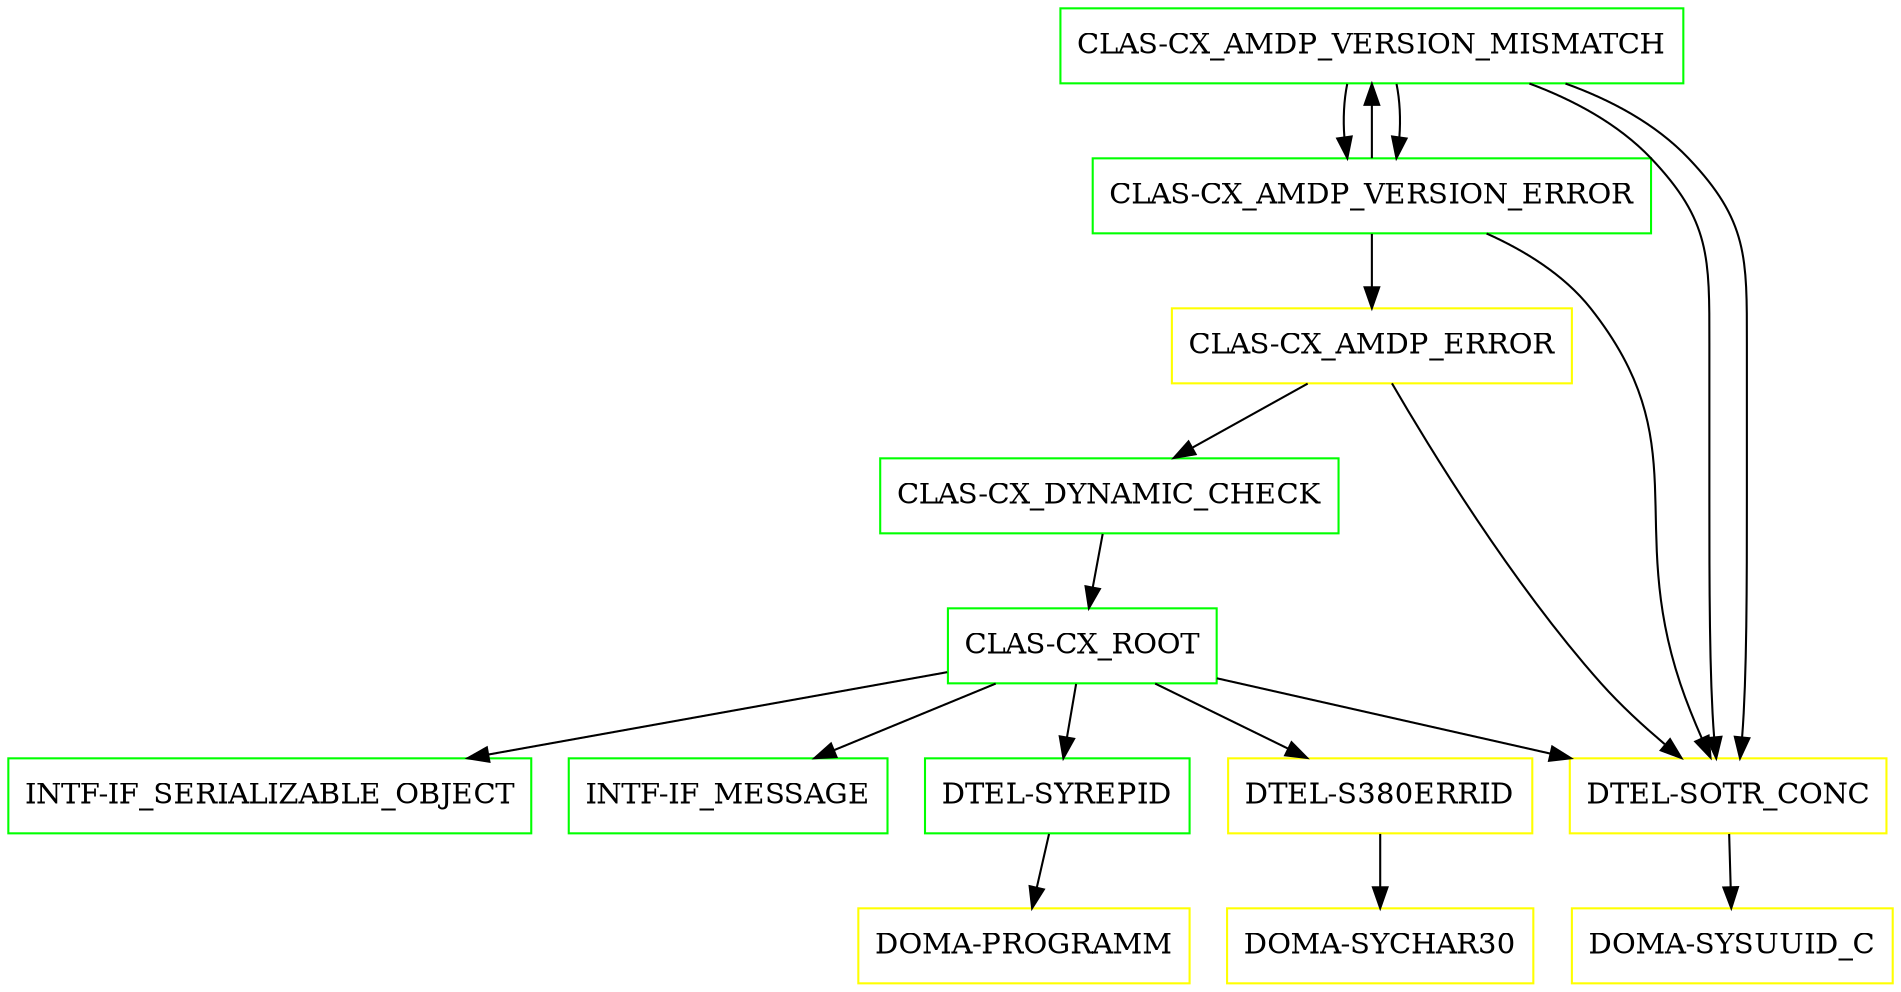 digraph G {
  "CLAS-CX_AMDP_VERSION_MISMATCH" [shape=box,color=green];
  "CLAS-CX_AMDP_VERSION_ERROR" [shape=box,color=green,URL="./CLAS_CX_AMDP_VERSION_ERROR.html"];
  "CLAS-CX_AMDP_VERSION_MISMATCH" [shape=box,color=green,URL="./CLAS_CX_AMDP_VERSION_MISMATCH.html"];
  "DTEL-SOTR_CONC" [shape=box,color=yellow,URL="./DTEL_SOTR_CONC.html"];
  "DOMA-SYSUUID_C" [shape=box,color=yellow,URL="./DOMA_SYSUUID_C.html"];
  "CLAS-CX_AMDP_ERROR" [shape=box,color=yellow,URL="./CLAS_CX_AMDP_ERROR.html"];
  "CLAS-CX_DYNAMIC_CHECK" [shape=box,color=green,URL="./CLAS_CX_DYNAMIC_CHECK.html"];
  "CLAS-CX_ROOT" [shape=box,color=green,URL="./CLAS_CX_ROOT.html"];
  "INTF-IF_SERIALIZABLE_OBJECT" [shape=box,color=green,URL="./INTF_IF_SERIALIZABLE_OBJECT.html"];
  "INTF-IF_MESSAGE" [shape=box,color=green,URL="./INTF_IF_MESSAGE.html"];
  "DTEL-SYREPID" [shape=box,color=green,URL="./DTEL_SYREPID.html"];
  "DOMA-PROGRAMM" [shape=box,color=yellow,URL="./DOMA_PROGRAMM.html"];
  "DTEL-S380ERRID" [shape=box,color=yellow,URL="./DTEL_S380ERRID.html"];
  "DOMA-SYCHAR30" [shape=box,color=yellow,URL="./DOMA_SYCHAR30.html"];
  "CLAS-CX_AMDP_VERSION_MISMATCH" -> "DTEL-SOTR_CONC";
  "CLAS-CX_AMDP_VERSION_MISMATCH" -> "CLAS-CX_AMDP_VERSION_ERROR";
  "CLAS-CX_AMDP_VERSION_ERROR" -> "DTEL-SOTR_CONC";
  "CLAS-CX_AMDP_VERSION_ERROR" -> "CLAS-CX_AMDP_ERROR";
  "CLAS-CX_AMDP_VERSION_ERROR" -> "CLAS-CX_AMDP_VERSION_MISMATCH";
  "CLAS-CX_AMDP_VERSION_MISMATCH" -> "DTEL-SOTR_CONC";
  "CLAS-CX_AMDP_VERSION_MISMATCH" -> "CLAS-CX_AMDP_VERSION_ERROR";
  "DTEL-SOTR_CONC" -> "DOMA-SYSUUID_C";
  "CLAS-CX_AMDP_ERROR" -> "DTEL-SOTR_CONC";
  "CLAS-CX_AMDP_ERROR" -> "CLAS-CX_DYNAMIC_CHECK";
  "CLAS-CX_DYNAMIC_CHECK" -> "CLAS-CX_ROOT";
  "CLAS-CX_ROOT" -> "DTEL-SOTR_CONC";
  "CLAS-CX_ROOT" -> "DTEL-S380ERRID";
  "CLAS-CX_ROOT" -> "DTEL-SYREPID";
  "CLAS-CX_ROOT" -> "INTF-IF_MESSAGE";
  "CLAS-CX_ROOT" -> "INTF-IF_SERIALIZABLE_OBJECT";
  "DTEL-SYREPID" -> "DOMA-PROGRAMM";
  "DTEL-S380ERRID" -> "DOMA-SYCHAR30";
}
